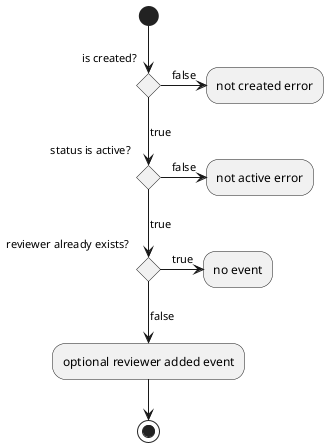 @startuml add optional reviewer

(*) --> if "is created?" then
  ->[false] "not created error"
else
  -->[true] if "status is active?" then
    ->[false] "not active error"
  else
    [true] if "reviewer already exists?" then
      ->[true] "no event"
    else
      -->[false] "optional reviewer added event"
      --> (*)
    endif
  endif
endif

@enduml
